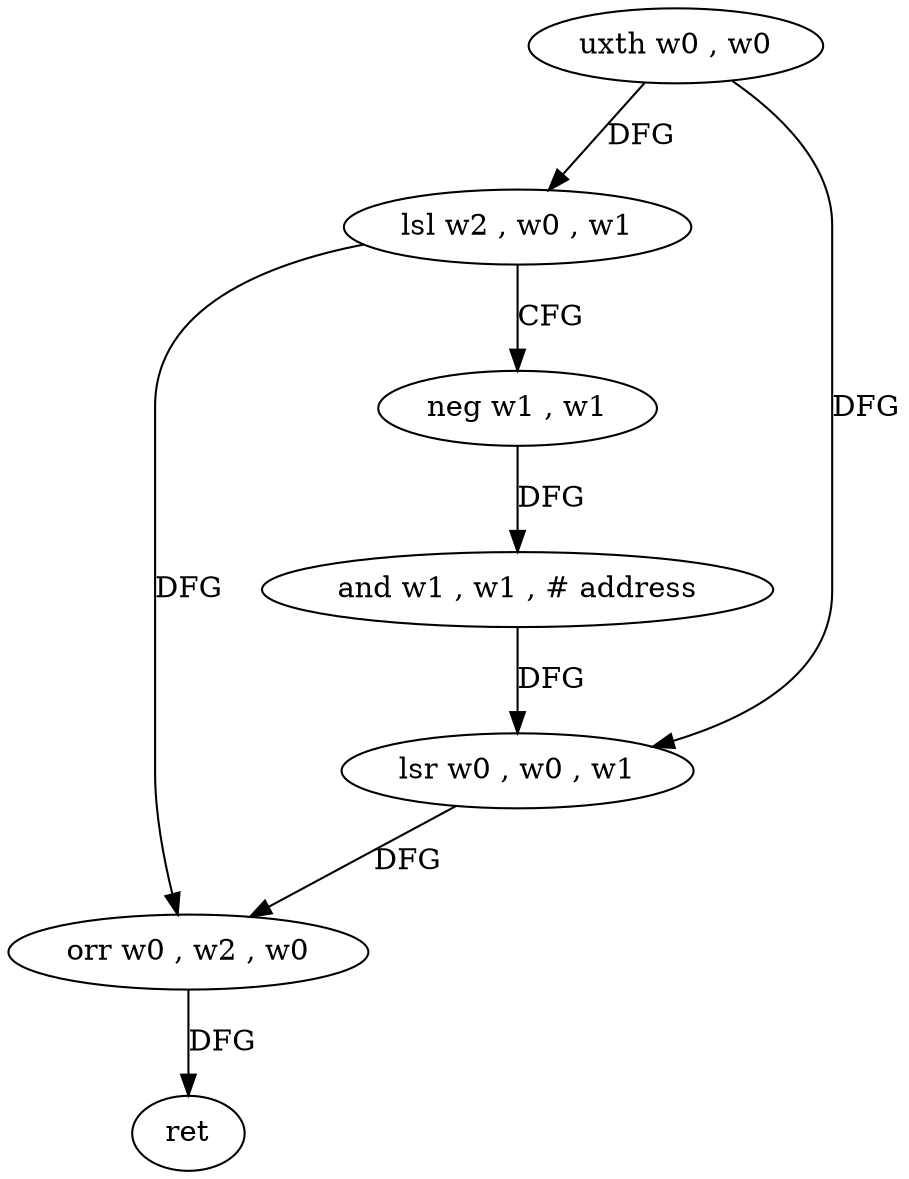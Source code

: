 digraph "func" {
"157600" [label = "uxth w0 , w0" ]
"157604" [label = "lsl w2 , w0 , w1" ]
"157608" [label = "neg w1 , w1" ]
"157612" [label = "and w1 , w1 , # address" ]
"157616" [label = "lsr w0 , w0 , w1" ]
"157620" [label = "orr w0 , w2 , w0" ]
"157624" [label = "ret" ]
"157600" -> "157604" [ label = "DFG" ]
"157600" -> "157616" [ label = "DFG" ]
"157604" -> "157608" [ label = "CFG" ]
"157604" -> "157620" [ label = "DFG" ]
"157608" -> "157612" [ label = "DFG" ]
"157612" -> "157616" [ label = "DFG" ]
"157616" -> "157620" [ label = "DFG" ]
"157620" -> "157624" [ label = "DFG" ]
}
